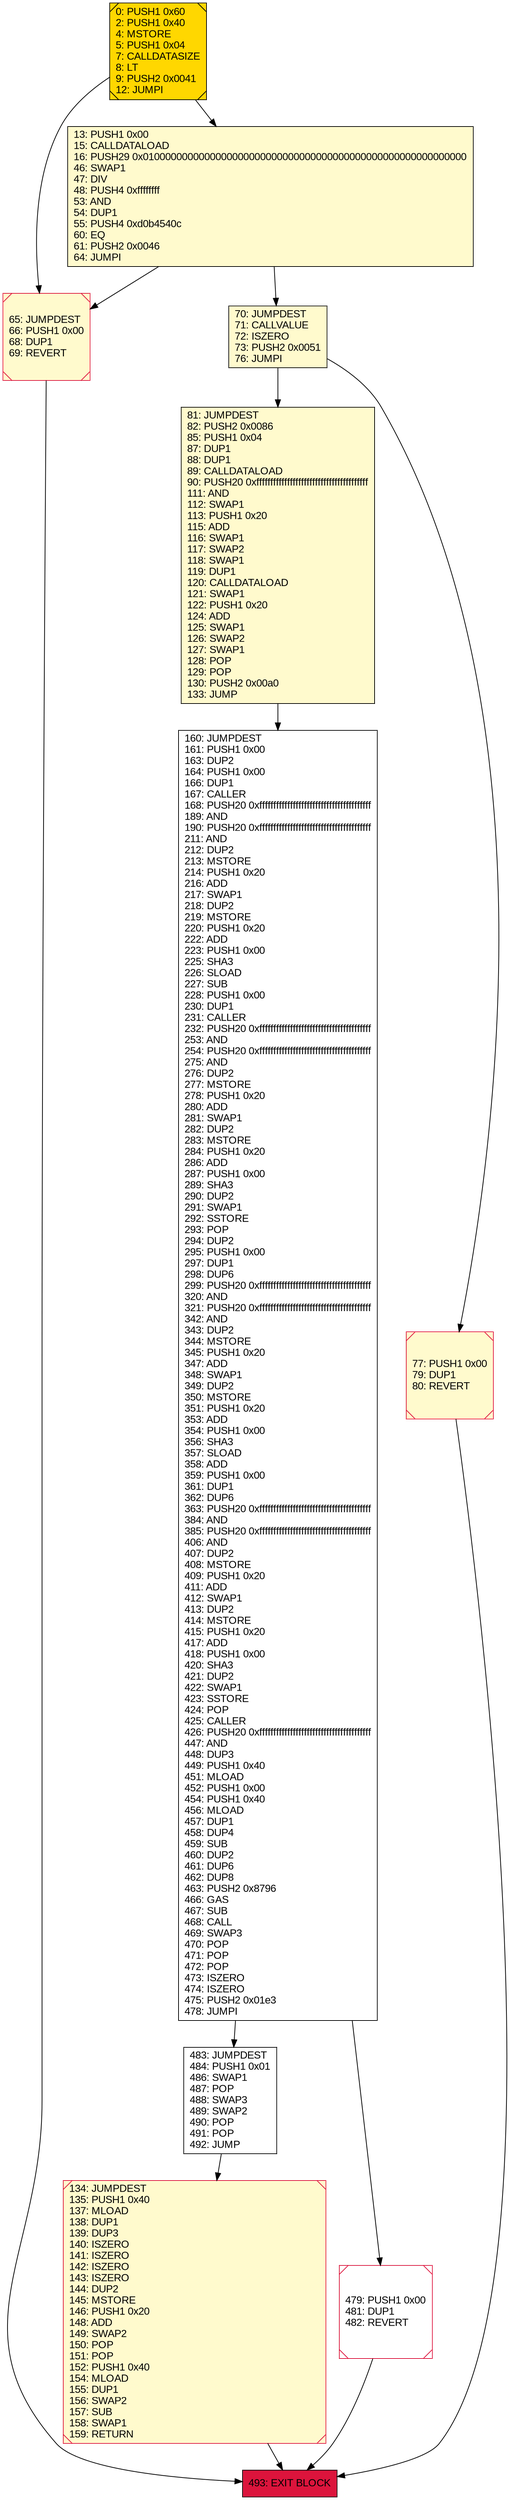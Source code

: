 digraph G {
bgcolor=transparent rankdir=UD;
node [shape=box style=filled color=black fillcolor=white fontname=arial fontcolor=black];
160 [label="160: JUMPDEST\l161: PUSH1 0x00\l163: DUP2\l164: PUSH1 0x00\l166: DUP1\l167: CALLER\l168: PUSH20 0xffffffffffffffffffffffffffffffffffffffff\l189: AND\l190: PUSH20 0xffffffffffffffffffffffffffffffffffffffff\l211: AND\l212: DUP2\l213: MSTORE\l214: PUSH1 0x20\l216: ADD\l217: SWAP1\l218: DUP2\l219: MSTORE\l220: PUSH1 0x20\l222: ADD\l223: PUSH1 0x00\l225: SHA3\l226: SLOAD\l227: SUB\l228: PUSH1 0x00\l230: DUP1\l231: CALLER\l232: PUSH20 0xffffffffffffffffffffffffffffffffffffffff\l253: AND\l254: PUSH20 0xffffffffffffffffffffffffffffffffffffffff\l275: AND\l276: DUP2\l277: MSTORE\l278: PUSH1 0x20\l280: ADD\l281: SWAP1\l282: DUP2\l283: MSTORE\l284: PUSH1 0x20\l286: ADD\l287: PUSH1 0x00\l289: SHA3\l290: DUP2\l291: SWAP1\l292: SSTORE\l293: POP\l294: DUP2\l295: PUSH1 0x00\l297: DUP1\l298: DUP6\l299: PUSH20 0xffffffffffffffffffffffffffffffffffffffff\l320: AND\l321: PUSH20 0xffffffffffffffffffffffffffffffffffffffff\l342: AND\l343: DUP2\l344: MSTORE\l345: PUSH1 0x20\l347: ADD\l348: SWAP1\l349: DUP2\l350: MSTORE\l351: PUSH1 0x20\l353: ADD\l354: PUSH1 0x00\l356: SHA3\l357: SLOAD\l358: ADD\l359: PUSH1 0x00\l361: DUP1\l362: DUP6\l363: PUSH20 0xffffffffffffffffffffffffffffffffffffffff\l384: AND\l385: PUSH20 0xffffffffffffffffffffffffffffffffffffffff\l406: AND\l407: DUP2\l408: MSTORE\l409: PUSH1 0x20\l411: ADD\l412: SWAP1\l413: DUP2\l414: MSTORE\l415: PUSH1 0x20\l417: ADD\l418: PUSH1 0x00\l420: SHA3\l421: DUP2\l422: SWAP1\l423: SSTORE\l424: POP\l425: CALLER\l426: PUSH20 0xffffffffffffffffffffffffffffffffffffffff\l447: AND\l448: DUP3\l449: PUSH1 0x40\l451: MLOAD\l452: PUSH1 0x00\l454: PUSH1 0x40\l456: MLOAD\l457: DUP1\l458: DUP4\l459: SUB\l460: DUP2\l461: DUP6\l462: DUP8\l463: PUSH2 0x8796\l466: GAS\l467: SUB\l468: CALL\l469: SWAP3\l470: POP\l471: POP\l472: POP\l473: ISZERO\l474: ISZERO\l475: PUSH2 0x01e3\l478: JUMPI\l" ];
65 [label="65: JUMPDEST\l66: PUSH1 0x00\l68: DUP1\l69: REVERT\l" fillcolor=lemonchiffon shape=Msquare color=crimson ];
81 [label="81: JUMPDEST\l82: PUSH2 0x0086\l85: PUSH1 0x04\l87: DUP1\l88: DUP1\l89: CALLDATALOAD\l90: PUSH20 0xffffffffffffffffffffffffffffffffffffffff\l111: AND\l112: SWAP1\l113: PUSH1 0x20\l115: ADD\l116: SWAP1\l117: SWAP2\l118: SWAP1\l119: DUP1\l120: CALLDATALOAD\l121: SWAP1\l122: PUSH1 0x20\l124: ADD\l125: SWAP1\l126: SWAP2\l127: SWAP1\l128: POP\l129: POP\l130: PUSH2 0x00a0\l133: JUMP\l" fillcolor=lemonchiffon ];
0 [label="0: PUSH1 0x60\l2: PUSH1 0x40\l4: MSTORE\l5: PUSH1 0x04\l7: CALLDATASIZE\l8: LT\l9: PUSH2 0x0041\l12: JUMPI\l" fillcolor=lemonchiffon shape=Msquare fillcolor=gold ];
13 [label="13: PUSH1 0x00\l15: CALLDATALOAD\l16: PUSH29 0x0100000000000000000000000000000000000000000000000000000000\l46: SWAP1\l47: DIV\l48: PUSH4 0xffffffff\l53: AND\l54: DUP1\l55: PUSH4 0xd0b4540c\l60: EQ\l61: PUSH2 0x0046\l64: JUMPI\l" fillcolor=lemonchiffon ];
70 [label="70: JUMPDEST\l71: CALLVALUE\l72: ISZERO\l73: PUSH2 0x0051\l76: JUMPI\l" fillcolor=lemonchiffon ];
483 [label="483: JUMPDEST\l484: PUSH1 0x01\l486: SWAP1\l487: POP\l488: SWAP3\l489: SWAP2\l490: POP\l491: POP\l492: JUMP\l" ];
134 [label="134: JUMPDEST\l135: PUSH1 0x40\l137: MLOAD\l138: DUP1\l139: DUP3\l140: ISZERO\l141: ISZERO\l142: ISZERO\l143: ISZERO\l144: DUP2\l145: MSTORE\l146: PUSH1 0x20\l148: ADD\l149: SWAP2\l150: POP\l151: POP\l152: PUSH1 0x40\l154: MLOAD\l155: DUP1\l156: SWAP2\l157: SUB\l158: SWAP1\l159: RETURN\l" fillcolor=lemonchiffon shape=Msquare color=crimson ];
77 [label="77: PUSH1 0x00\l79: DUP1\l80: REVERT\l" fillcolor=lemonchiffon shape=Msquare color=crimson ];
493 [label="493: EXIT BLOCK\l" fillcolor=crimson ];
479 [label="479: PUSH1 0x00\l481: DUP1\l482: REVERT\l" shape=Msquare color=crimson ];
0 -> 13;
77 -> 493;
70 -> 81;
13 -> 70;
160 -> 483;
65 -> 493;
0 -> 65;
13 -> 65;
483 -> 134;
479 -> 493;
81 -> 160;
134 -> 493;
70 -> 77;
160 -> 479;
}